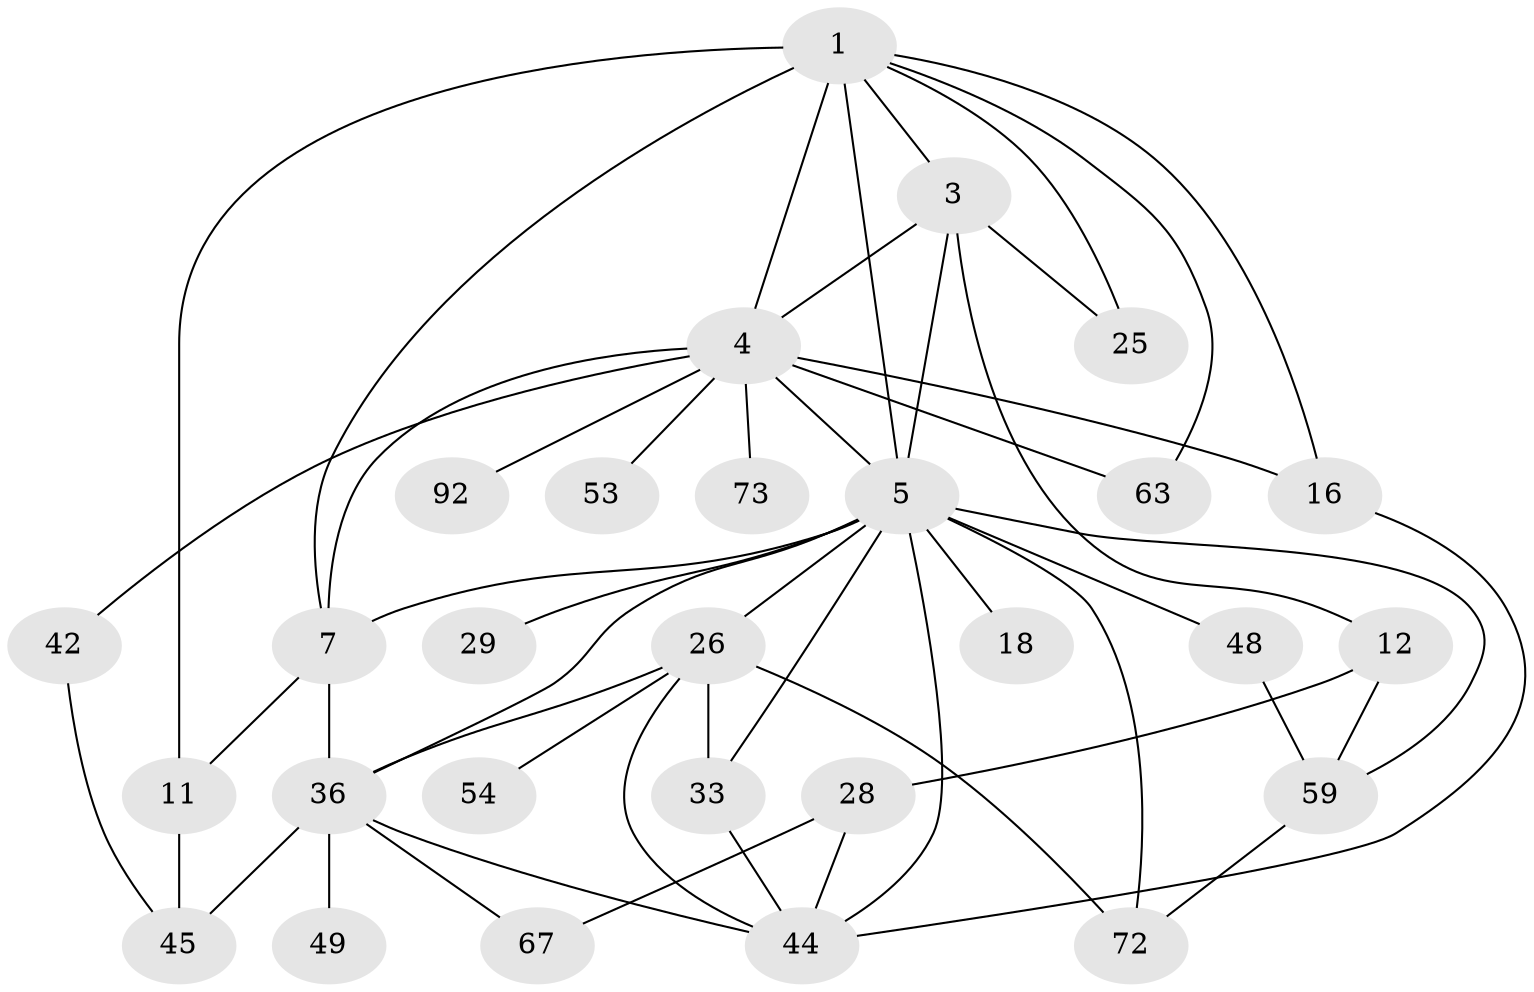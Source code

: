 // original degree distribution, {4: 0.16666666666666666, 8: 0.010416666666666666, 7: 0.010416666666666666, 6: 0.0625, 3: 0.19791666666666666, 2: 0.34375, 1: 0.19791666666666666, 5: 0.010416666666666666}
// Generated by graph-tools (version 1.1) at 2025/16/03/04/25 18:16:53]
// undirected, 28 vertices, 51 edges
graph export_dot {
graph [start="1"]
  node [color=gray90,style=filled];
  1 [super="+2+17+62"];
  3 [super="+8+68+22+37"];
  4 [super="+9+6+86+27"];
  5 [super="+13+10+30+23+21"];
  7 [super="+55"];
  11 [super="+15"];
  12 [super="+75+24"];
  16 [super="+65+38"];
  18;
  25;
  26 [super="+31+50"];
  28 [super="+43"];
  29;
  33 [super="+64"];
  36 [super="+69+46+51"];
  42;
  44 [super="+71+57+52"];
  45 [super="+56+88"];
  48 [super="+80"];
  49;
  53;
  54;
  59;
  63;
  67 [super="+76"];
  72 [super="+87"];
  73;
  92;
  1 -- 3;
  1 -- 4 [weight=2];
  1 -- 5;
  1 -- 11;
  1 -- 16;
  1 -- 25;
  1 -- 63;
  1 -- 7;
  3 -- 12;
  3 -- 5 [weight=3];
  3 -- 4 [weight=2];
  3 -- 25;
  4 -- 5 [weight=3];
  4 -- 53;
  4 -- 73;
  4 -- 42;
  4 -- 63;
  4 -- 16;
  4 -- 7;
  4 -- 92;
  5 -- 26 [weight=2];
  5 -- 48;
  5 -- 18;
  5 -- 29;
  5 -- 72;
  5 -- 44;
  5 -- 36 [weight=2];
  5 -- 7;
  5 -- 59;
  5 -- 33;
  7 -- 36;
  7 -- 11;
  11 -- 45;
  12 -- 59;
  12 -- 28 [weight=2];
  16 -- 44;
  26 -- 33;
  26 -- 36;
  26 -- 72;
  26 -- 44;
  26 -- 54;
  28 -- 67;
  28 -- 44;
  33 -- 44;
  36 -- 49;
  36 -- 45;
  36 -- 67;
  36 -- 44;
  42 -- 45;
  48 -- 59;
  59 -- 72;
}

